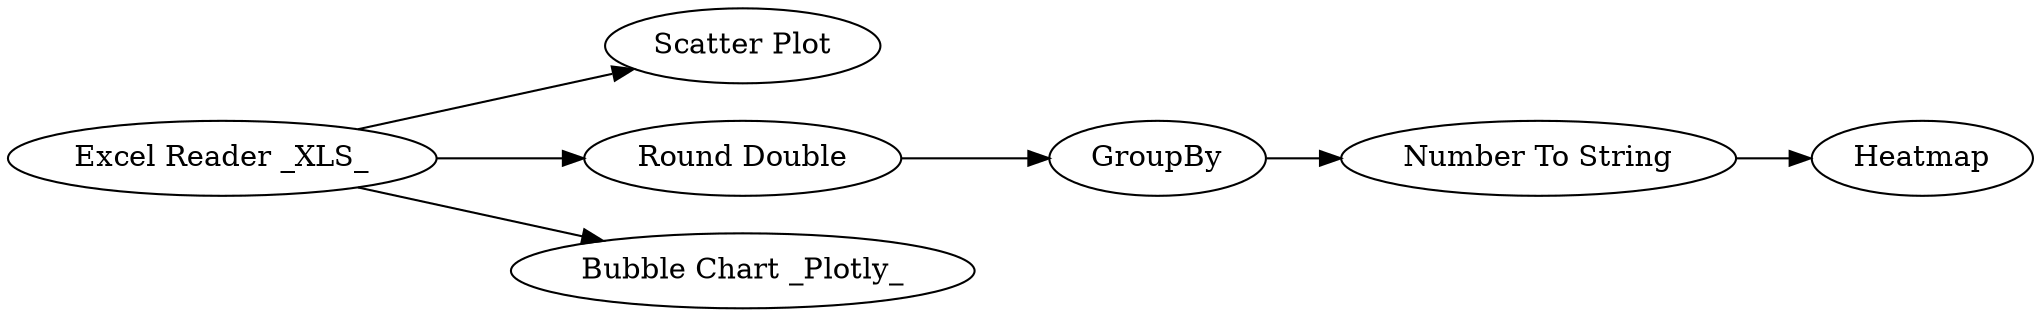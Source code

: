 digraph {
	20 [label=Heatmap]
	22 [label="Scatter Plot"]
	25 [label=GroupBy]
	26 [label="Round Double"]
	27 [label="Number To String"]
	28 [label="Excel Reader _XLS_"]
	29 [label="Bubble Chart _Plotly_"]
	25 -> 27
	26 -> 25
	27 -> 20
	28 -> 29
	28 -> 26
	28 -> 22
	rankdir=LR
}
